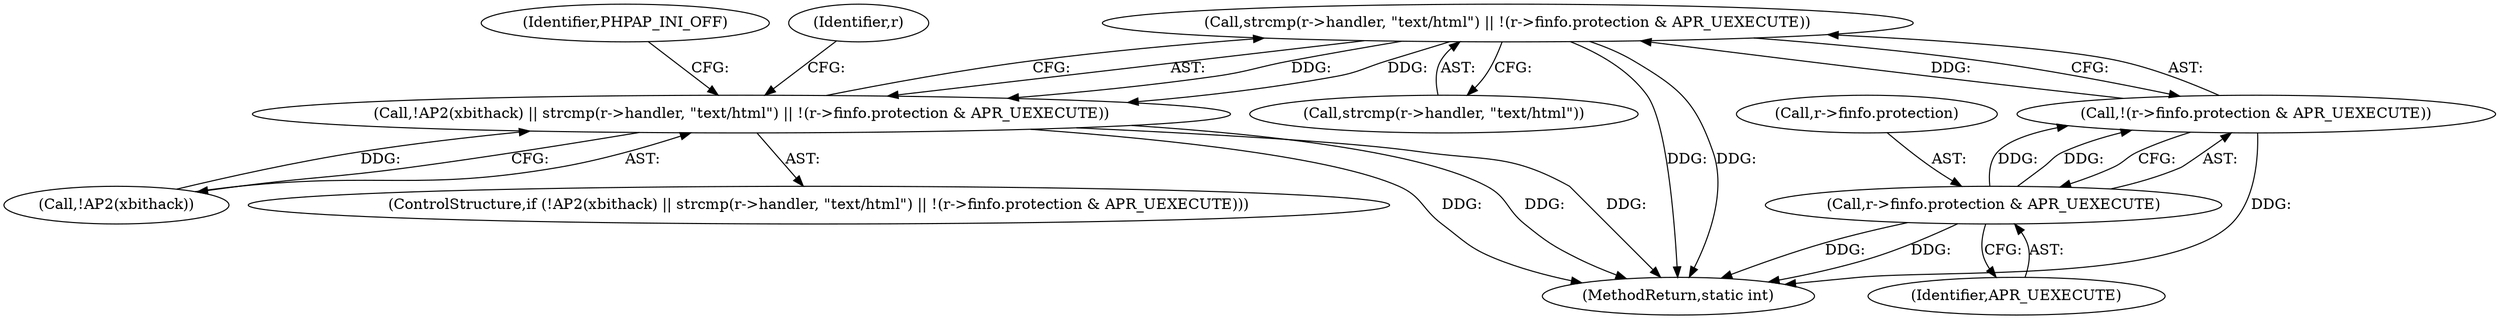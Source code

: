 digraph "0_php_809610f5ea38a83b284e1125d1fff129bdd615e7@API" {
"1000223" [label="(Call,strcmp(r->handler, \"text/html\") || !(r->finfo.protection & APR_UEXECUTE))"];
"1000229" [label="(Call,!(r->finfo.protection & APR_UEXECUTE))"];
"1000230" [label="(Call,r->finfo.protection & APR_UEXECUTE)"];
"1000219" [label="(Call,!AP2(xbithack) || strcmp(r->handler, \"text/html\") || !(r->finfo.protection & APR_UEXECUTE))"];
"1000224" [label="(Call,strcmp(r->handler, \"text/html\"))"];
"1000229" [label="(Call,!(r->finfo.protection & APR_UEXECUTE))"];
"1000238" [label="(Identifier,PHPAP_INI_OFF)"];
"1000223" [label="(Call,strcmp(r->handler, \"text/html\") || !(r->finfo.protection & APR_UEXECUTE))"];
"1000236" [label="(Identifier,APR_UEXECUTE)"];
"1000245" [label="(Identifier,r)"];
"1000541" [label="(MethodReturn,static int)"];
"1000230" [label="(Call,r->finfo.protection & APR_UEXECUTE)"];
"1000231" [label="(Call,r->finfo.protection)"];
"1000219" [label="(Call,!AP2(xbithack) || strcmp(r->handler, \"text/html\") || !(r->finfo.protection & APR_UEXECUTE))"];
"1000220" [label="(Call,!AP2(xbithack))"];
"1000218" [label="(ControlStructure,if (!AP2(xbithack) || strcmp(r->handler, \"text/html\") || !(r->finfo.protection & APR_UEXECUTE)))"];
"1000223" -> "1000219"  [label="AST: "];
"1000223" -> "1000224"  [label="CFG: "];
"1000223" -> "1000229"  [label="CFG: "];
"1000224" -> "1000223"  [label="AST: "];
"1000229" -> "1000223"  [label="AST: "];
"1000219" -> "1000223"  [label="CFG: "];
"1000223" -> "1000541"  [label="DDG: "];
"1000223" -> "1000541"  [label="DDG: "];
"1000223" -> "1000219"  [label="DDG: "];
"1000223" -> "1000219"  [label="DDG: "];
"1000229" -> "1000223"  [label="DDG: "];
"1000229" -> "1000230"  [label="CFG: "];
"1000230" -> "1000229"  [label="AST: "];
"1000229" -> "1000541"  [label="DDG: "];
"1000230" -> "1000229"  [label="DDG: "];
"1000230" -> "1000229"  [label="DDG: "];
"1000230" -> "1000236"  [label="CFG: "];
"1000231" -> "1000230"  [label="AST: "];
"1000236" -> "1000230"  [label="AST: "];
"1000230" -> "1000541"  [label="DDG: "];
"1000230" -> "1000541"  [label="DDG: "];
"1000219" -> "1000218"  [label="AST: "];
"1000219" -> "1000220"  [label="CFG: "];
"1000220" -> "1000219"  [label="AST: "];
"1000238" -> "1000219"  [label="CFG: "];
"1000245" -> "1000219"  [label="CFG: "];
"1000219" -> "1000541"  [label="DDG: "];
"1000219" -> "1000541"  [label="DDG: "];
"1000219" -> "1000541"  [label="DDG: "];
"1000220" -> "1000219"  [label="DDG: "];
}
